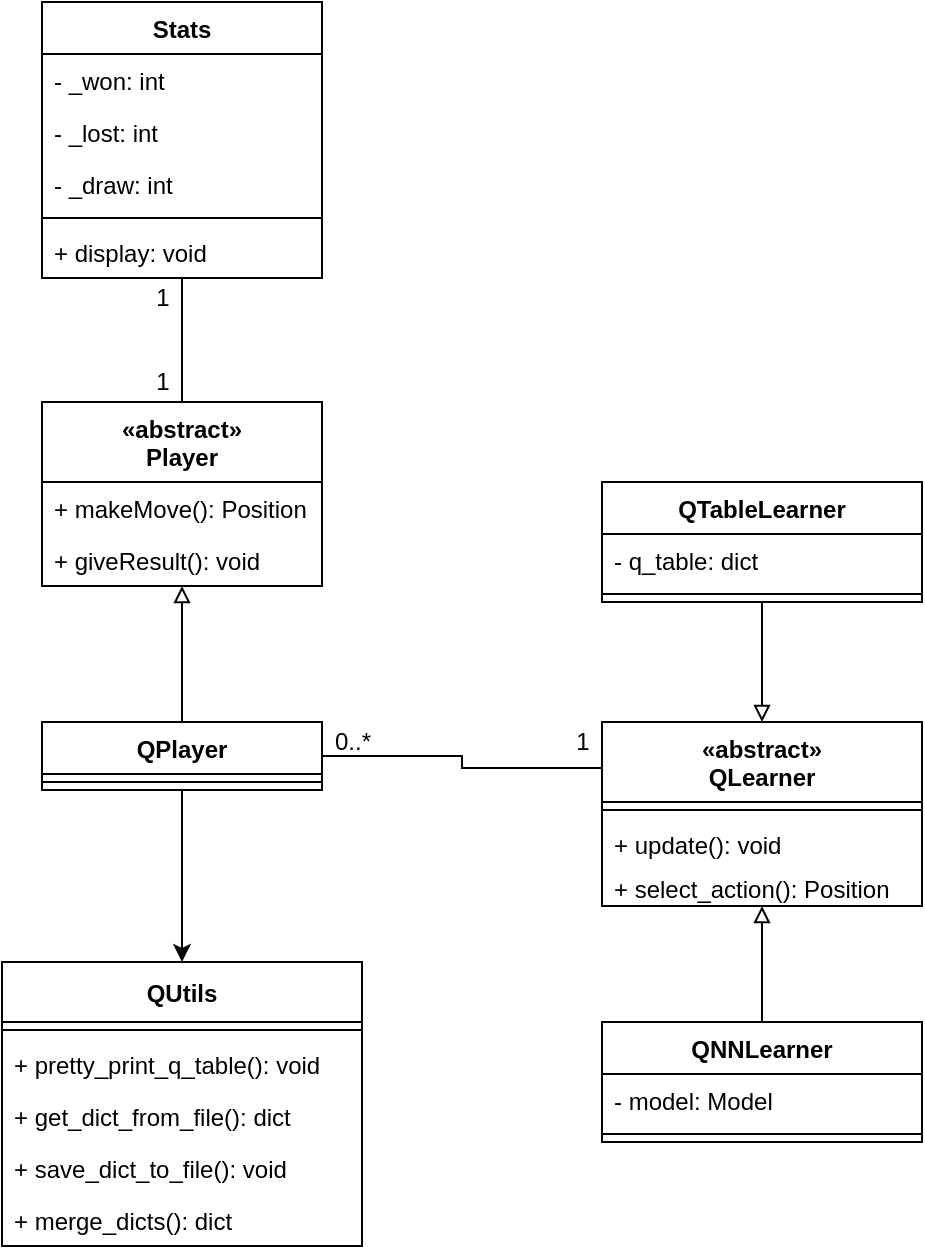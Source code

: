 <mxfile version="15.8.7" type="device"><diagram id="bctdquQVwpCxf01meslu" name="Seite-1"><mxGraphModel dx="1103" dy="2034" grid="1" gridSize="10" guides="1" tooltips="1" connect="1" arrows="1" fold="1" page="1" pageScale="1" pageWidth="827" pageHeight="1169" math="0" shadow="0"><root><mxCell id="0"/><mxCell id="1" parent="0"/><mxCell id="gbSbWb2Ehsg5AkkeHWog-10" style="edgeStyle=orthogonalEdgeStyle;rounded=0;orthogonalLoop=1;jettySize=auto;html=1;exitX=0.5;exitY=0;exitDx=0;exitDy=0;endArrow=none;endFill=0;" parent="1" source="G02vbdICKoxpFZ3K2MaF-1" target="gbSbWb2Ehsg5AkkeHWog-8" edge="1"><mxGeometry relative="1" as="geometry"/></mxCell><mxCell id="G02vbdICKoxpFZ3K2MaF-1" value="«abstract»&#10;Player" style="swimlane;fontStyle=1;childLayout=stackLayout;horizontal=1;startSize=40;fillColor=none;horizontalStack=0;resizeParent=1;resizeParentMax=0;resizeLast=0;collapsible=1;marginBottom=0;" parent="1" vertex="1"><mxGeometry x="160" y="120" width="140" height="92" as="geometry"/></mxCell><mxCell id="G02vbdICKoxpFZ3K2MaF-2" value="+ makeMove(): Position" style="text;strokeColor=none;fillColor=none;align=left;verticalAlign=top;spacingLeft=4;spacingRight=4;overflow=hidden;rotatable=0;points=[[0,0.5],[1,0.5]];portConstraint=eastwest;" parent="G02vbdICKoxpFZ3K2MaF-1" vertex="1"><mxGeometry y="40" width="140" height="26" as="geometry"/></mxCell><mxCell id="G02vbdICKoxpFZ3K2MaF-3" value="+ giveResult(): void" style="text;strokeColor=none;fillColor=none;align=left;verticalAlign=top;spacingLeft=4;spacingRight=4;overflow=hidden;rotatable=0;points=[[0,0.5],[1,0.5]];portConstraint=eastwest;" parent="G02vbdICKoxpFZ3K2MaF-1" vertex="1"><mxGeometry y="66" width="140" height="26" as="geometry"/></mxCell><mxCell id="G02vbdICKoxpFZ3K2MaF-18" style="edgeStyle=orthogonalEdgeStyle;rounded=0;orthogonalLoop=1;jettySize=auto;html=1;exitX=0.5;exitY=0;exitDx=0;exitDy=0;endArrow=block;endFill=0;" parent="1" source="G02vbdICKoxpFZ3K2MaF-5" target="G02vbdICKoxpFZ3K2MaF-9" edge="1"><mxGeometry relative="1" as="geometry"/></mxCell><mxCell id="G02vbdICKoxpFZ3K2MaF-5" value="QNNLearner" style="swimlane;fontStyle=1;align=center;verticalAlign=top;childLayout=stackLayout;horizontal=1;startSize=26;horizontalStack=0;resizeParent=1;resizeParentMax=0;resizeLast=0;collapsible=1;marginBottom=0;" parent="1" vertex="1"><mxGeometry x="440" y="430" width="160" height="60" as="geometry"/></mxCell><mxCell id="G02vbdICKoxpFZ3K2MaF-6" value="- model: Model" style="text;strokeColor=none;fillColor=none;align=left;verticalAlign=top;spacingLeft=4;spacingRight=4;overflow=hidden;rotatable=0;points=[[0,0.5],[1,0.5]];portConstraint=eastwest;" parent="G02vbdICKoxpFZ3K2MaF-5" vertex="1"><mxGeometry y="26" width="160" height="26" as="geometry"/></mxCell><mxCell id="G02vbdICKoxpFZ3K2MaF-7" value="" style="line;strokeWidth=1;fillColor=none;align=left;verticalAlign=middle;spacingTop=-1;spacingLeft=3;spacingRight=3;rotatable=0;labelPosition=right;points=[];portConstraint=eastwest;" parent="G02vbdICKoxpFZ3K2MaF-5" vertex="1"><mxGeometry y="52" width="160" height="8" as="geometry"/></mxCell><mxCell id="G02vbdICKoxpFZ3K2MaF-9" value="«abstract»&#10;QLearner" style="swimlane;fontStyle=1;align=center;verticalAlign=top;childLayout=stackLayout;horizontal=1;startSize=40;horizontalStack=0;resizeParent=1;resizeParentMax=0;resizeLast=0;collapsible=1;marginBottom=0;" parent="1" vertex="1"><mxGeometry x="440" y="280" width="160" height="92" as="geometry"/></mxCell><mxCell id="G02vbdICKoxpFZ3K2MaF-11" value="" style="line;strokeWidth=1;fillColor=none;align=left;verticalAlign=middle;spacingTop=-1;spacingLeft=3;spacingRight=3;rotatable=0;labelPosition=right;points=[];portConstraint=eastwest;" parent="G02vbdICKoxpFZ3K2MaF-9" vertex="1"><mxGeometry y="40" width="160" height="8" as="geometry"/></mxCell><mxCell id="G02vbdICKoxpFZ3K2MaF-10" value="+ update(): void" style="text;strokeColor=none;fillColor=none;align=left;verticalAlign=top;spacingLeft=4;spacingRight=4;overflow=hidden;rotatable=0;points=[[0,0.5],[1,0.5]];portConstraint=eastwest;" parent="G02vbdICKoxpFZ3K2MaF-9" vertex="1"><mxGeometry y="48" width="160" height="22" as="geometry"/></mxCell><mxCell id="G02vbdICKoxpFZ3K2MaF-24" value="+ select_action(): Position" style="text;strokeColor=none;fillColor=none;align=left;verticalAlign=top;spacingLeft=4;spacingRight=4;overflow=hidden;rotatable=0;points=[[0,0.5],[1,0.5]];portConstraint=eastwest;" parent="G02vbdICKoxpFZ3K2MaF-9" vertex="1"><mxGeometry y="70" width="160" height="22" as="geometry"/></mxCell><mxCell id="G02vbdICKoxpFZ3K2MaF-19" style="edgeStyle=orthogonalEdgeStyle;rounded=0;orthogonalLoop=1;jettySize=auto;html=1;exitX=0.5;exitY=0;exitDx=0;exitDy=0;endArrow=block;endFill=0;" parent="1" source="G02vbdICKoxpFZ3K2MaF-14" target="G02vbdICKoxpFZ3K2MaF-1" edge="1"><mxGeometry relative="1" as="geometry"/></mxCell><mxCell id="G02vbdICKoxpFZ3K2MaF-14" value="QPlayer" style="swimlane;fontStyle=1;align=center;verticalAlign=top;childLayout=stackLayout;horizontal=1;startSize=26;horizontalStack=0;resizeParent=1;resizeParentMax=0;resizeLast=0;collapsible=1;marginBottom=0;" parent="1" vertex="1"><mxGeometry x="160" y="280" width="140" height="34" as="geometry"/></mxCell><mxCell id="G02vbdICKoxpFZ3K2MaF-16" value="" style="line;strokeWidth=1;fillColor=none;align=left;verticalAlign=middle;spacingTop=-1;spacingLeft=3;spacingRight=3;rotatable=0;labelPosition=right;points=[];portConstraint=eastwest;" parent="G02vbdICKoxpFZ3K2MaF-14" vertex="1"><mxGeometry y="26" width="140" height="8" as="geometry"/></mxCell><mxCell id="G02vbdICKoxpFZ3K2MaF-20" style="edgeStyle=orthogonalEdgeStyle;rounded=0;orthogonalLoop=1;jettySize=auto;html=1;entryX=0;entryY=0.25;entryDx=0;entryDy=0;endArrow=none;endFill=0;exitX=1;exitY=0.5;exitDx=0;exitDy=0;" parent="1" source="G02vbdICKoxpFZ3K2MaF-14" target="G02vbdICKoxpFZ3K2MaF-9" edge="1"><mxGeometry relative="1" as="geometry"><mxPoint x="350" y="310" as="sourcePoint"/></mxGeometry></mxCell><mxCell id="G02vbdICKoxpFZ3K2MaF-21" value="1" style="text;html=1;align=center;verticalAlign=middle;resizable=0;points=[];autosize=1;strokeColor=none;fillColor=none;" parent="1" vertex="1"><mxGeometry x="420" y="280" width="20" height="20" as="geometry"/></mxCell><mxCell id="G02vbdICKoxpFZ3K2MaF-22" value="0..*" style="text;html=1;align=center;verticalAlign=middle;resizable=0;points=[];autosize=1;strokeColor=none;fillColor=none;" parent="1" vertex="1"><mxGeometry x="300" y="280" width="30" height="20" as="geometry"/></mxCell><mxCell id="gbSbWb2Ehsg5AkkeHWog-1" value="QUtils" style="swimlane;fontStyle=1;childLayout=stackLayout;horizontal=1;startSize=30;fillColor=none;horizontalStack=0;resizeParent=1;resizeParentMax=0;resizeLast=0;collapsible=1;marginBottom=0;" parent="1" vertex="1"><mxGeometry x="140" y="400" width="180" height="142" as="geometry"/></mxCell><mxCell id="gbSbWb2Ehsg5AkkeHWog-16" value="" style="line;strokeWidth=1;fillColor=none;align=left;verticalAlign=middle;spacingTop=-1;spacingLeft=3;spacingRight=3;rotatable=0;labelPosition=right;points=[];portConstraint=eastwest;" parent="gbSbWb2Ehsg5AkkeHWog-1" vertex="1"><mxGeometry y="30" width="180" height="8" as="geometry"/></mxCell><mxCell id="gbSbWb2Ehsg5AkkeHWog-2" value="+ pretty_print_q_table(): void" style="text;strokeColor=none;fillColor=none;align=left;verticalAlign=top;spacingLeft=4;spacingRight=4;overflow=hidden;rotatable=0;points=[[0,0.5],[1,0.5]];portConstraint=eastwest;" parent="gbSbWb2Ehsg5AkkeHWog-1" vertex="1"><mxGeometry y="38" width="180" height="26" as="geometry"/></mxCell><mxCell id="gbSbWb2Ehsg5AkkeHWog-3" value="+ get_dict_from_file(): dict" style="text;strokeColor=none;fillColor=none;align=left;verticalAlign=top;spacingLeft=4;spacingRight=4;overflow=hidden;rotatable=0;points=[[0,0.5],[1,0.5]];portConstraint=eastwest;" parent="gbSbWb2Ehsg5AkkeHWog-1" vertex="1"><mxGeometry y="64" width="180" height="26" as="geometry"/></mxCell><mxCell id="gbSbWb2Ehsg5AkkeHWog-4" value="+ save_dict_to_file(): void" style="text;strokeColor=none;fillColor=none;align=left;verticalAlign=top;spacingLeft=4;spacingRight=4;overflow=hidden;rotatable=0;points=[[0,0.5],[1,0.5]];portConstraint=eastwest;" parent="gbSbWb2Ehsg5AkkeHWog-1" vertex="1"><mxGeometry y="90" width="180" height="26" as="geometry"/></mxCell><mxCell id="gbSbWb2Ehsg5AkkeHWog-5" value="+ merge_dicts(): dict" style="text;strokeColor=none;fillColor=none;align=left;verticalAlign=top;spacingLeft=4;spacingRight=4;overflow=hidden;rotatable=0;points=[[0,0.5],[1,0.5]];portConstraint=eastwest;" parent="gbSbWb2Ehsg5AkkeHWog-1" vertex="1"><mxGeometry y="116" width="180" height="26" as="geometry"/></mxCell><mxCell id="gbSbWb2Ehsg5AkkeHWog-7" style="edgeStyle=orthogonalEdgeStyle;rounded=0;orthogonalLoop=1;jettySize=auto;html=1;" parent="1" source="G02vbdICKoxpFZ3K2MaF-14" target="gbSbWb2Ehsg5AkkeHWog-1" edge="1"><mxGeometry relative="1" as="geometry"/></mxCell><mxCell id="gbSbWb2Ehsg5AkkeHWog-8" value="Stats" style="swimlane;fontStyle=1;align=center;verticalAlign=top;childLayout=stackLayout;horizontal=1;startSize=26;horizontalStack=0;resizeParent=1;resizeParentMax=0;resizeLast=0;collapsible=1;marginBottom=0;" parent="1" vertex="1"><mxGeometry x="160" y="-80" width="140" height="138" as="geometry"/></mxCell><mxCell id="gbSbWb2Ehsg5AkkeHWog-11" value="- _won: int" style="text;strokeColor=none;fillColor=none;align=left;verticalAlign=top;spacingLeft=4;spacingRight=4;overflow=hidden;rotatable=0;points=[[0,0.5],[1,0.5]];portConstraint=eastwest;" parent="gbSbWb2Ehsg5AkkeHWog-8" vertex="1"><mxGeometry y="26" width="140" height="26" as="geometry"/></mxCell><mxCell id="gbSbWb2Ehsg5AkkeHWog-17" value="- _lost: int" style="text;strokeColor=none;fillColor=none;align=left;verticalAlign=top;spacingLeft=4;spacingRight=4;overflow=hidden;rotatable=0;points=[[0,0.5],[1,0.5]];portConstraint=eastwest;" parent="gbSbWb2Ehsg5AkkeHWog-8" vertex="1"><mxGeometry y="52" width="140" height="26" as="geometry"/></mxCell><mxCell id="gbSbWb2Ehsg5AkkeHWog-19" value="- _draw: int" style="text;strokeColor=none;fillColor=none;align=left;verticalAlign=top;spacingLeft=4;spacingRight=4;overflow=hidden;rotatable=0;points=[[0,0.5],[1,0.5]];portConstraint=eastwest;" parent="gbSbWb2Ehsg5AkkeHWog-8" vertex="1"><mxGeometry y="78" width="140" height="26" as="geometry"/></mxCell><mxCell id="gbSbWb2Ehsg5AkkeHWog-9" value="" style="line;strokeWidth=1;fillColor=none;align=left;verticalAlign=middle;spacingTop=-1;spacingLeft=3;spacingRight=3;rotatable=0;labelPosition=right;points=[];portConstraint=eastwest;" parent="gbSbWb2Ehsg5AkkeHWog-8" vertex="1"><mxGeometry y="104" width="140" height="8" as="geometry"/></mxCell><mxCell id="gbSbWb2Ehsg5AkkeHWog-20" value="+ display: void" style="text;strokeColor=none;fillColor=none;align=left;verticalAlign=top;spacingLeft=4;spacingRight=4;overflow=hidden;rotatable=0;points=[[0,0.5],[1,0.5]];portConstraint=eastwest;" parent="gbSbWb2Ehsg5AkkeHWog-8" vertex="1"><mxGeometry y="112" width="140" height="26" as="geometry"/></mxCell><mxCell id="gbSbWb2Ehsg5AkkeHWog-21" value="1" style="text;html=1;align=center;verticalAlign=middle;resizable=0;points=[];autosize=1;strokeColor=none;fillColor=none;" parent="1" vertex="1"><mxGeometry x="210" y="58" width="20" height="20" as="geometry"/></mxCell><mxCell id="gbSbWb2Ehsg5AkkeHWog-22" value="1" style="text;html=1;align=center;verticalAlign=middle;resizable=0;points=[];autosize=1;strokeColor=none;fillColor=none;" parent="1" vertex="1"><mxGeometry x="210" y="100" width="20" height="20" as="geometry"/></mxCell><mxCell id="zrdmrQ2m-eKM-v6aBwwj-4" style="edgeStyle=orthogonalEdgeStyle;rounded=0;orthogonalLoop=1;jettySize=auto;html=1;endArrow=block;endFill=0;" edge="1" parent="1" source="zrdmrQ2m-eKM-v6aBwwj-1" target="G02vbdICKoxpFZ3K2MaF-9"><mxGeometry relative="1" as="geometry"/></mxCell><mxCell id="zrdmrQ2m-eKM-v6aBwwj-1" value="QTableLearner" style="swimlane;fontStyle=1;align=center;verticalAlign=top;childLayout=stackLayout;horizontal=1;startSize=26;horizontalStack=0;resizeParent=1;resizeParentMax=0;resizeLast=0;collapsible=1;marginBottom=0;" vertex="1" parent="1"><mxGeometry x="440" y="160" width="160" height="60" as="geometry"/></mxCell><mxCell id="zrdmrQ2m-eKM-v6aBwwj-2" value="- q_table: dict" style="text;strokeColor=none;fillColor=none;align=left;verticalAlign=top;spacingLeft=4;spacingRight=4;overflow=hidden;rotatable=0;points=[[0,0.5],[1,0.5]];portConstraint=eastwest;" vertex="1" parent="zrdmrQ2m-eKM-v6aBwwj-1"><mxGeometry y="26" width="160" height="26" as="geometry"/></mxCell><mxCell id="zrdmrQ2m-eKM-v6aBwwj-3" value="" style="line;strokeWidth=1;fillColor=none;align=left;verticalAlign=middle;spacingTop=-1;spacingLeft=3;spacingRight=3;rotatable=0;labelPosition=right;points=[];portConstraint=eastwest;" vertex="1" parent="zrdmrQ2m-eKM-v6aBwwj-1"><mxGeometry y="52" width="160" height="8" as="geometry"/></mxCell></root></mxGraphModel></diagram></mxfile>